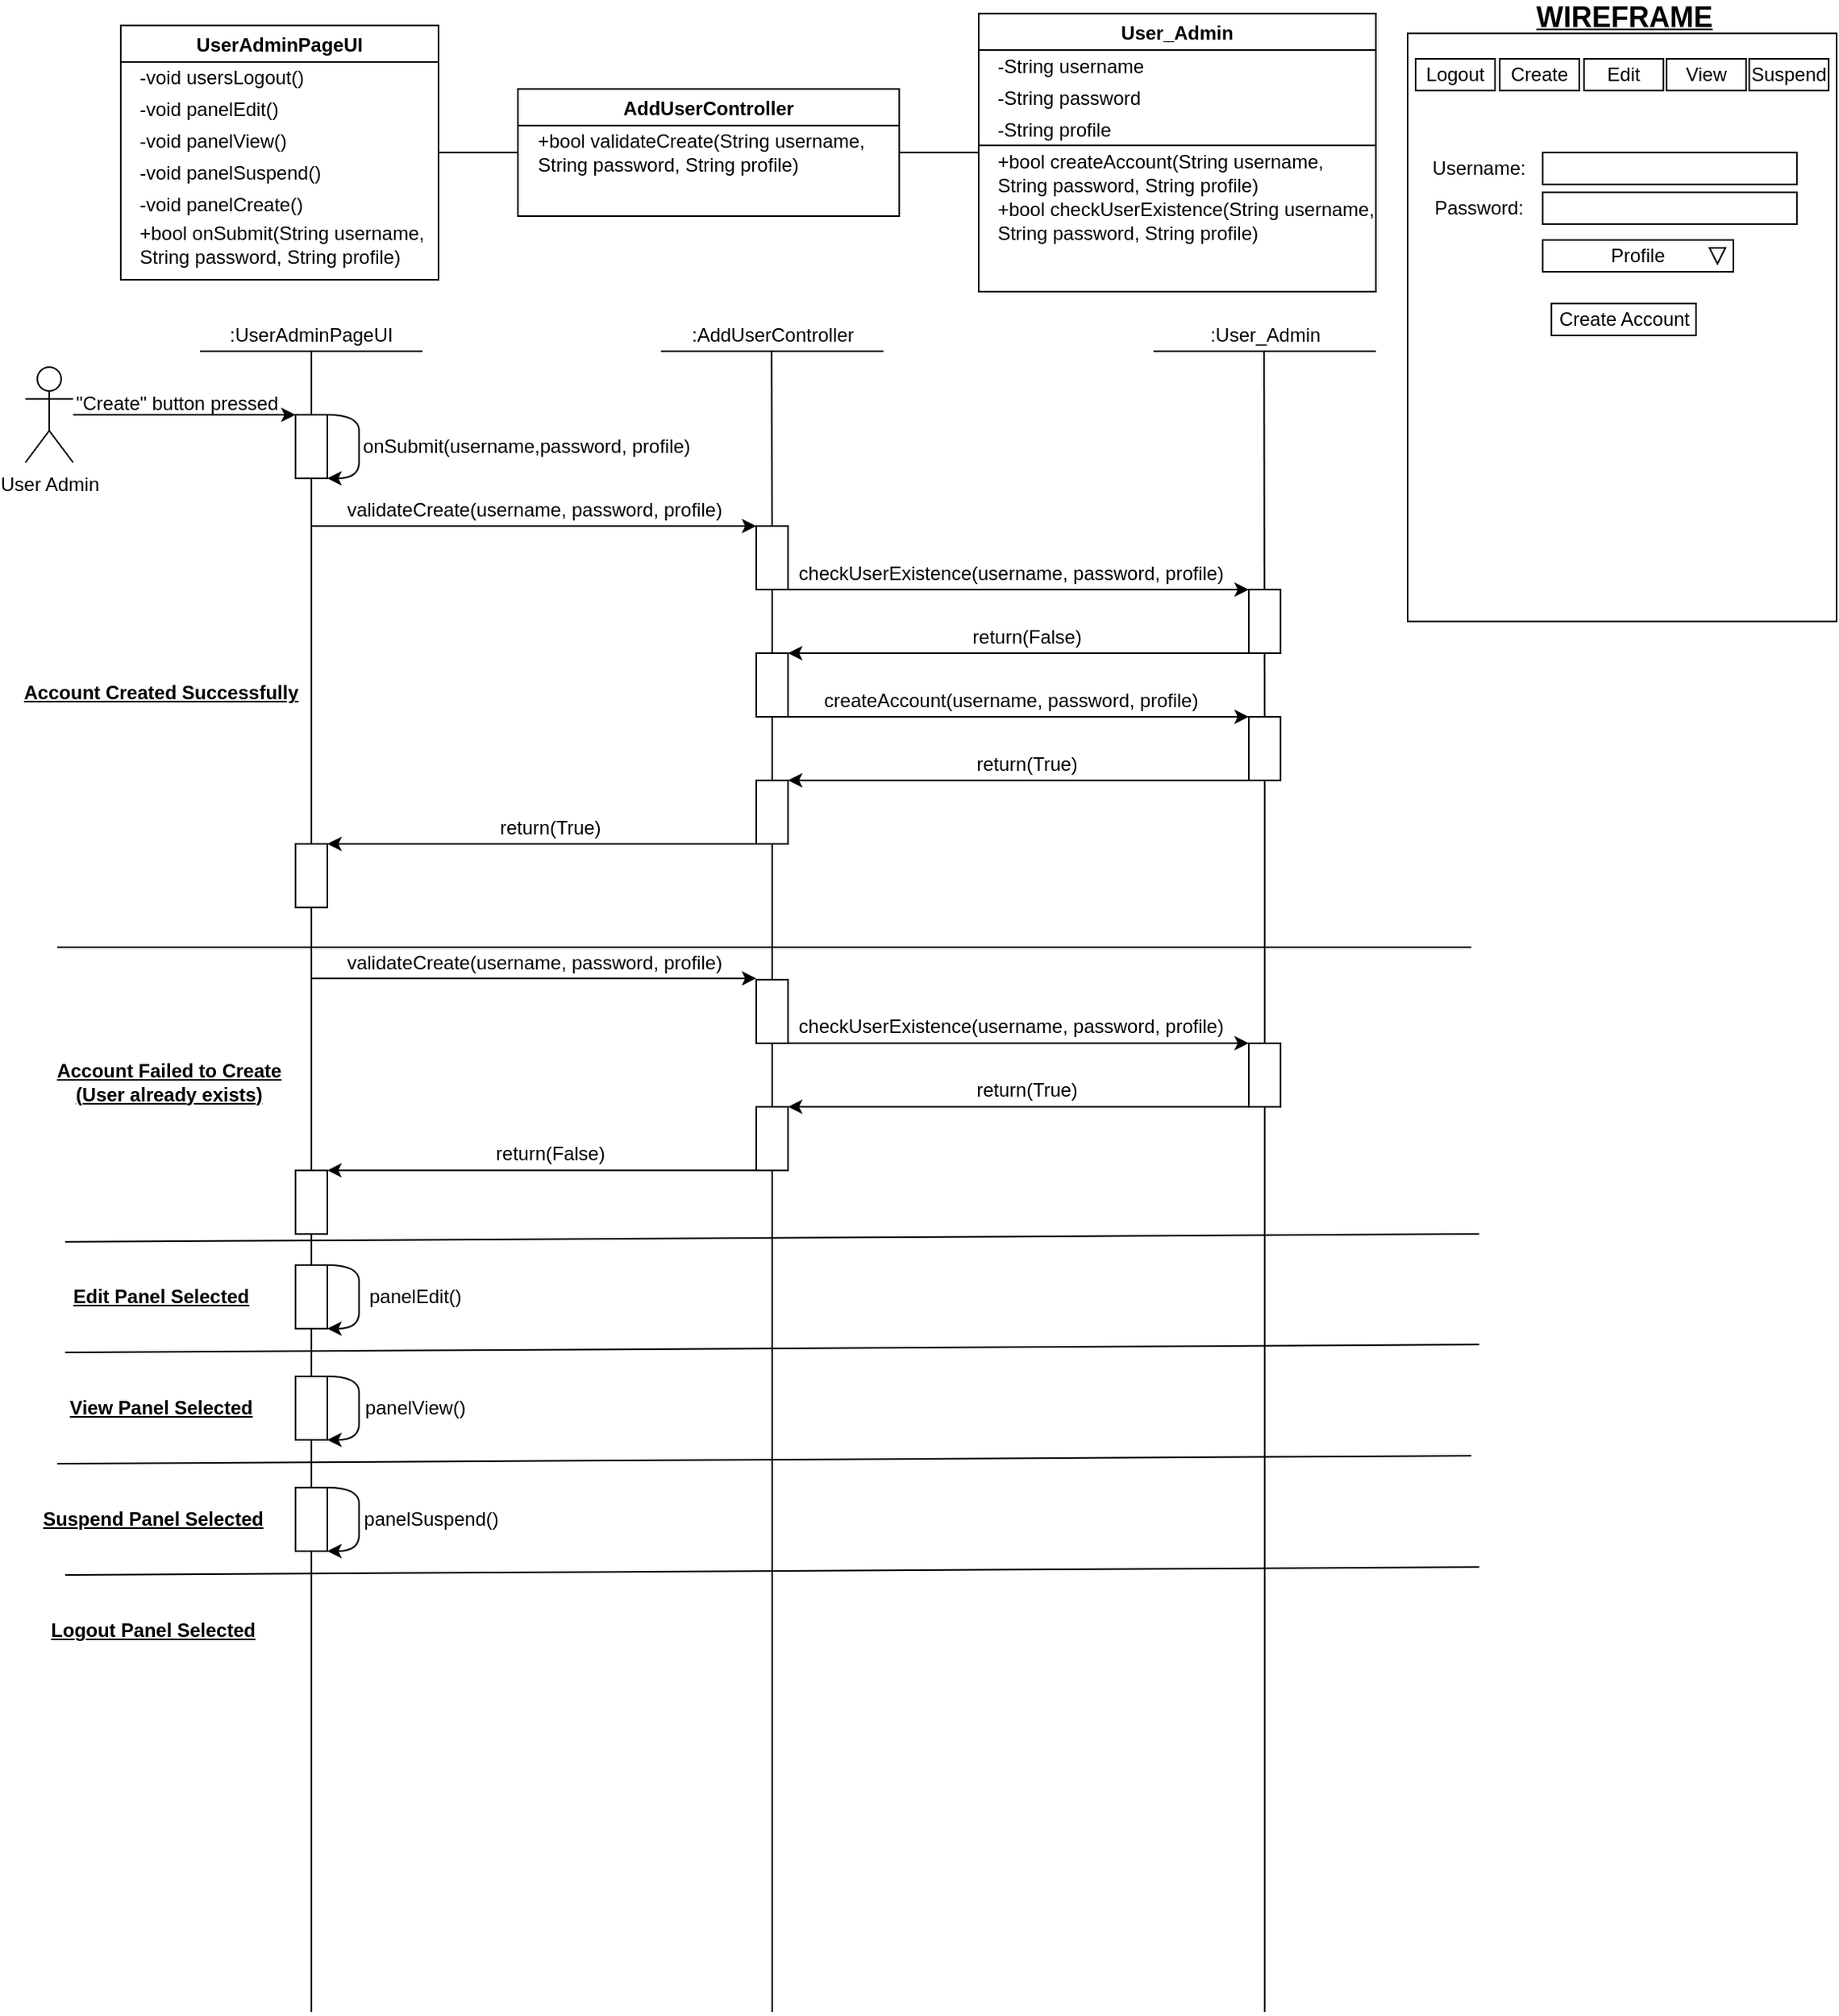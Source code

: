 <mxfile version="17.4.2" type="device"><diagram id="1YwtTbQ3Z7pTjlXF4-N0" name="Page-1"><mxGraphModel dx="1165" dy="754" grid="1" gridSize="10" guides="1" tooltips="1" connect="1" arrows="1" fold="1" page="1" pageScale="1" pageWidth="1169" pageHeight="827" math="0" shadow="0"><root><mxCell id="0"/><mxCell id="1" parent="0"/><mxCell id="haLUxBjH6cShnl7Ug6Ql-2" value="UserAdminPageUI" style="swimlane;" parent="1" vertex="1"><mxGeometry x="80" y="20" width="200" height="160" as="geometry"/></mxCell><mxCell id="haLUxBjH6cShnl7Ug6Ql-7" value="-void panelCreate()" style="text;html=1;align=left;verticalAlign=middle;resizable=0;points=[];autosize=1;strokeColor=none;fillColor=none;" parent="haLUxBjH6cShnl7Ug6Ql-2" vertex="1"><mxGeometry x="10" y="103" width="120" height="20" as="geometry"/></mxCell><mxCell id="haLUxBjH6cShnl7Ug6Ql-12" value="-void usersLogout()" style="text;html=1;align=left;verticalAlign=middle;resizable=0;points=[];autosize=1;strokeColor=none;fillColor=none;" parent="haLUxBjH6cShnl7Ug6Ql-2" vertex="1"><mxGeometry x="10" y="23" width="120" height="20" as="geometry"/></mxCell><mxCell id="haLUxBjH6cShnl7Ug6Ql-16" value="-void panelEdit()" style="text;html=1;align=left;verticalAlign=middle;resizable=0;points=[];autosize=1;strokeColor=none;fillColor=none;" parent="haLUxBjH6cShnl7Ug6Ql-2" vertex="1"><mxGeometry x="10" y="43" width="100" height="20" as="geometry"/></mxCell><mxCell id="haLUxBjH6cShnl7Ug6Ql-18" value="-void panelView()" style="text;html=1;align=left;verticalAlign=middle;resizable=0;points=[];autosize=1;strokeColor=none;fillColor=none;" parent="haLUxBjH6cShnl7Ug6Ql-2" vertex="1"><mxGeometry x="10" y="63" width="110" height="20" as="geometry"/></mxCell><mxCell id="haLUxBjH6cShnl7Ug6Ql-19" value="-void panelSuspend()" style="text;html=1;align=left;verticalAlign=middle;resizable=0;points=[];autosize=1;strokeColor=none;fillColor=none;" parent="haLUxBjH6cShnl7Ug6Ql-2" vertex="1"><mxGeometry x="10" y="83" width="130" height="20" as="geometry"/></mxCell><mxCell id="haLUxBjH6cShnl7Ug6Ql-8" value="+bool onSubmit(String username,&lt;br&gt;String password, String profile)" style="text;html=1;align=left;verticalAlign=middle;resizable=0;points=[];autosize=1;strokeColor=none;fillColor=none;" parent="haLUxBjH6cShnl7Ug6Ql-2" vertex="1"><mxGeometry x="10" y="123" width="190" height="30" as="geometry"/></mxCell><mxCell id="haLUxBjH6cShnl7Ug6Ql-3" value="AddUserController" style="swimlane;" parent="1" vertex="1"><mxGeometry x="330" y="60" width="240" height="80" as="geometry"/></mxCell><mxCell id="haLUxBjH6cShnl7Ug6Ql-6" value="&lt;div style=&quot;text-align: left&quot;&gt;&lt;span&gt;+bool validateCreate(&lt;/span&gt;&lt;span&gt;String username,&lt;/span&gt;&lt;/div&gt;&lt;div style=&quot;text-align: left&quot;&gt;&lt;span&gt;String password,&amp;nbsp;&lt;/span&gt;&lt;span&gt;String profile)&lt;/span&gt;&lt;/div&gt;" style="text;html=1;align=center;verticalAlign=middle;resizable=0;points=[];autosize=1;strokeColor=none;fillColor=none;" parent="haLUxBjH6cShnl7Ug6Ql-3" vertex="1"><mxGeometry x="5" y="25" width="220" height="30" as="geometry"/></mxCell><mxCell id="haLUxBjH6cShnl7Ug6Ql-4" value="User_Admin" style="swimlane;" parent="1" vertex="1"><mxGeometry x="620" y="12.5" width="250" height="175" as="geometry"/></mxCell><mxCell id="haLUxBjH6cShnl7Ug6Ql-20" value="-String username" style="text;html=1;align=left;verticalAlign=middle;resizable=0;points=[];autosize=1;strokeColor=none;fillColor=none;" parent="haLUxBjH6cShnl7Ug6Ql-4" vertex="1"><mxGeometry x="10" y="23" width="110" height="20" as="geometry"/></mxCell><mxCell id="haLUxBjH6cShnl7Ug6Ql-21" value="-String password" style="text;html=1;align=left;verticalAlign=middle;resizable=0;points=[];autosize=1;strokeColor=none;fillColor=none;" parent="haLUxBjH6cShnl7Ug6Ql-4" vertex="1"><mxGeometry x="10" y="43" width="110" height="20" as="geometry"/></mxCell><mxCell id="haLUxBjH6cShnl7Ug6Ql-22" value="-String profile" style="text;html=1;align=left;verticalAlign=middle;resizable=0;points=[];autosize=1;strokeColor=none;fillColor=none;" parent="haLUxBjH6cShnl7Ug6Ql-4" vertex="1"><mxGeometry x="10" y="63" width="90" height="20" as="geometry"/></mxCell><mxCell id="haLUxBjH6cShnl7Ug6Ql-23" value="" style="endArrow=none;html=1;rounded=0;" parent="haLUxBjH6cShnl7Ug6Ql-4" edge="1"><mxGeometry width="50" height="50" relative="1" as="geometry"><mxPoint y="83" as="sourcePoint"/><mxPoint x="250" y="83" as="targetPoint"/></mxGeometry></mxCell><mxCell id="haLUxBjH6cShnl7Ug6Ql-24" value="+bool createAccount(String username,&lt;br&gt;String password, String profile)" style="text;html=1;align=left;verticalAlign=middle;resizable=0;points=[];autosize=1;strokeColor=none;fillColor=none;" parent="haLUxBjH6cShnl7Ug6Ql-4" vertex="1"><mxGeometry x="10" y="85" width="220" height="30" as="geometry"/></mxCell><mxCell id="haLUxBjH6cShnl7Ug6Ql-49" value="+bool checkUserExistence(String username,&lt;br&gt;&lt;div style=&quot;text-align: left&quot;&gt;&lt;span&gt;String password, String profile)&lt;/span&gt;&lt;/div&gt;" style="text;html=1;align=center;verticalAlign=middle;resizable=0;points=[];autosize=1;strokeColor=none;fillColor=none;" parent="haLUxBjH6cShnl7Ug6Ql-4" vertex="1"><mxGeometry x="5" y="115" width="250" height="30" as="geometry"/></mxCell><mxCell id="haLUxBjH6cShnl7Ug6Ql-25" value="" style="endArrow=none;html=1;rounded=0;exitX=1;exitY=0.5;exitDx=0;exitDy=0;entryX=0;entryY=0.5;entryDx=0;entryDy=0;" parent="1" source="haLUxBjH6cShnl7Ug6Ql-2" target="haLUxBjH6cShnl7Ug6Ql-3" edge="1"><mxGeometry width="50" height="50" relative="1" as="geometry"><mxPoint x="570" y="330" as="sourcePoint"/><mxPoint x="620" y="280" as="targetPoint"/></mxGeometry></mxCell><mxCell id="haLUxBjH6cShnl7Ug6Ql-26" value="" style="endArrow=none;html=1;rounded=0;entryX=0;entryY=0.5;entryDx=0;entryDy=0;exitX=1;exitY=0.5;exitDx=0;exitDy=0;" parent="1" source="haLUxBjH6cShnl7Ug6Ql-3" target="haLUxBjH6cShnl7Ug6Ql-4" edge="1"><mxGeometry width="50" height="50" relative="1" as="geometry"><mxPoint x="570" y="150" as="sourcePoint"/><mxPoint x="570" y="180" as="targetPoint"/></mxGeometry></mxCell><mxCell id="haLUxBjH6cShnl7Ug6Ql-70" style="edgeStyle=orthogonalEdgeStyle;rounded=0;orthogonalLoop=1;jettySize=auto;html=1;" parent="1" source="haLUxBjH6cShnl7Ug6Ql-27" edge="1"><mxGeometry relative="1" as="geometry"><mxPoint x="190" y="265" as="targetPoint"/></mxGeometry></mxCell><mxCell id="haLUxBjH6cShnl7Ug6Ql-27" value="User Admin" style="shape=umlActor;verticalLabelPosition=bottom;verticalAlign=top;html=1;outlineConnect=0;" parent="1" vertex="1"><mxGeometry x="20" y="235" width="30" height="60" as="geometry"/></mxCell><mxCell id="haLUxBjH6cShnl7Ug6Ql-29" value=":UserAdminPageUI" style="text;html=1;strokeColor=none;fillColor=none;align=center;verticalAlign=middle;whiteSpace=wrap;rounded=0;" parent="1" vertex="1"><mxGeometry x="170" y="200" width="60" height="30" as="geometry"/></mxCell><mxCell id="haLUxBjH6cShnl7Ug6Ql-30" value=":AddUserController" style="text;html=1;align=center;verticalAlign=middle;resizable=0;points=[];autosize=1;strokeColor=none;fillColor=none;" parent="1" vertex="1"><mxGeometry x="430" y="205" width="120" height="20" as="geometry"/></mxCell><mxCell id="haLUxBjH6cShnl7Ug6Ql-31" value=":User_Admin" style="text;html=1;align=center;verticalAlign=middle;resizable=0;points=[];autosize=1;strokeColor=none;fillColor=none;" parent="1" vertex="1"><mxGeometry x="760" y="205" width="80" height="20" as="geometry"/></mxCell><mxCell id="haLUxBjH6cShnl7Ug6Ql-32" value="" style="endArrow=none;html=1;rounded=0;" parent="1" edge="1"><mxGeometry width="50" height="50" relative="1" as="geometry"><mxPoint x="130" y="225" as="sourcePoint"/><mxPoint x="270" y="225" as="targetPoint"/></mxGeometry></mxCell><mxCell id="haLUxBjH6cShnl7Ug6Ql-33" value="" style="endArrow=none;html=1;rounded=0;" parent="1" edge="1"><mxGeometry width="50" height="50" relative="1" as="geometry"><mxPoint x="420" y="225" as="sourcePoint"/><mxPoint x="560" y="225" as="targetPoint"/></mxGeometry></mxCell><mxCell id="haLUxBjH6cShnl7Ug6Ql-34" value="" style="endArrow=none;html=1;rounded=0;" parent="1" edge="1"><mxGeometry width="50" height="50" relative="1" as="geometry"><mxPoint x="730" y="225" as="sourcePoint"/><mxPoint x="870" y="225" as="targetPoint"/></mxGeometry></mxCell><mxCell id="haLUxBjH6cShnl7Ug6Ql-36" value="" style="endArrow=none;html=1;rounded=0;startArrow=none;" parent="1" source="haLUxBjH6cShnl7Ug6Ql-47" edge="1"><mxGeometry width="50" height="50" relative="1" as="geometry"><mxPoint x="489.64" y="715" as="sourcePoint"/><mxPoint x="489.64" y="225" as="targetPoint"/></mxGeometry></mxCell><mxCell id="haLUxBjH6cShnl7Ug6Ql-37" value="" style="endArrow=none;html=1;rounded=0;startArrow=none;" parent="1" source="haLUxBjH6cShnl7Ug6Ql-56" edge="1"><mxGeometry width="50" height="50" relative="1" as="geometry"><mxPoint x="799.64" y="715" as="sourcePoint"/><mxPoint x="799.64" y="225" as="targetPoint"/></mxGeometry></mxCell><mxCell id="haLUxBjH6cShnl7Ug6Ql-39" value="" style="endArrow=none;html=1;rounded=0;startArrow=none;" parent="1" edge="1"><mxGeometry width="50" height="50" relative="1" as="geometry"><mxPoint x="200" y="560" as="sourcePoint"/><mxPoint x="200" y="225" as="targetPoint"/></mxGeometry></mxCell><mxCell id="haLUxBjH6cShnl7Ug6Ql-41" value="&quot;Create&quot; button pressed" style="text;html=1;align=center;verticalAlign=middle;resizable=0;points=[];autosize=1;strokeColor=none;fillColor=none;" parent="1" vertex="1"><mxGeometry x="45" y="248" width="140" height="20" as="geometry"/></mxCell><mxCell id="haLUxBjH6cShnl7Ug6Ql-42" value="" style="rounded=0;whiteSpace=wrap;html=1;" parent="1" vertex="1"><mxGeometry x="190" y="265" width="20" height="40" as="geometry"/></mxCell><mxCell id="haLUxBjH6cShnl7Ug6Ql-43" value="" style="curved=1;endArrow=classic;html=1;rounded=0;entryX=1;entryY=1;entryDx=0;entryDy=0;exitX=1;exitY=0;exitDx=0;exitDy=0;" parent="1" source="haLUxBjH6cShnl7Ug6Ql-42" target="haLUxBjH6cShnl7Ug6Ql-42" edge="1"><mxGeometry width="50" height="50" relative="1" as="geometry"><mxPoint x="210" y="325" as="sourcePoint"/><mxPoint x="260" y="275" as="targetPoint"/><Array as="points"><mxPoint x="230" y="265"/><mxPoint x="230" y="285"/><mxPoint x="230" y="305"/></Array></mxGeometry></mxCell><mxCell id="haLUxBjH6cShnl7Ug6Ql-44" value="&lt;span style=&quot;text-align: left&quot;&gt;onSubmit(username,&lt;/span&gt;&lt;span style=&quot;text-align: left&quot;&gt;password, profile)&lt;/span&gt;" style="text;html=1;align=center;verticalAlign=middle;resizable=0;points=[];autosize=1;strokeColor=none;fillColor=none;" parent="1" vertex="1"><mxGeometry x="225" y="275" width="220" height="20" as="geometry"/></mxCell><mxCell id="haLUxBjH6cShnl7Ug6Ql-45" value="" style="endArrow=classic;html=1;rounded=0;entryX=0;entryY=0;entryDx=0;entryDy=0;" parent="1" target="haLUxBjH6cShnl7Ug6Ql-47" edge="1"><mxGeometry width="50" height="50" relative="1" as="geometry"><mxPoint x="200" y="335" as="sourcePoint"/><mxPoint x="490" y="335" as="targetPoint"/></mxGeometry></mxCell><mxCell id="haLUxBjH6cShnl7Ug6Ql-46" value="validateCreate(username, password, profile)" style="text;html=1;align=center;verticalAlign=middle;resizable=0;points=[];autosize=1;strokeColor=none;fillColor=none;" parent="1" vertex="1"><mxGeometry x="215" y="315" width="250" height="20" as="geometry"/></mxCell><mxCell id="haLUxBjH6cShnl7Ug6Ql-51" style="edgeStyle=orthogonalEdgeStyle;rounded=0;orthogonalLoop=1;jettySize=auto;html=1;exitX=1;exitY=1;exitDx=0;exitDy=0;entryX=0;entryY=0;entryDx=0;entryDy=0;" parent="1" source="haLUxBjH6cShnl7Ug6Ql-47" target="haLUxBjH6cShnl7Ug6Ql-50" edge="1"><mxGeometry relative="1" as="geometry"><Array as="points"><mxPoint x="570" y="375"/><mxPoint x="570" y="375"/></Array></mxGeometry></mxCell><mxCell id="haLUxBjH6cShnl7Ug6Ql-47" value="" style="rounded=0;whiteSpace=wrap;html=1;" parent="1" vertex="1"><mxGeometry x="480" y="335" width="20" height="40" as="geometry"/></mxCell><mxCell id="haLUxBjH6cShnl7Ug6Ql-48" value="" style="endArrow=none;html=1;rounded=0;startArrow=none;" parent="1" source="haLUxBjH6cShnl7Ug6Ql-78" target="haLUxBjH6cShnl7Ug6Ql-47" edge="1"><mxGeometry width="50" height="50" relative="1" as="geometry"><mxPoint x="490" y="870" as="sourcePoint"/><mxPoint x="489.64" y="225" as="targetPoint"/></mxGeometry></mxCell><mxCell id="haLUxBjH6cShnl7Ug6Ql-54" style="edgeStyle=orthogonalEdgeStyle;rounded=0;orthogonalLoop=1;jettySize=auto;html=1;exitX=0;exitY=1;exitDx=0;exitDy=0;entryX=1;entryY=0;entryDx=0;entryDy=0;" parent="1" source="haLUxBjH6cShnl7Ug6Ql-50" target="haLUxBjH6cShnl7Ug6Ql-53" edge="1"><mxGeometry relative="1" as="geometry"><Array as="points"><mxPoint x="720" y="415"/><mxPoint x="720" y="415"/></Array></mxGeometry></mxCell><mxCell id="haLUxBjH6cShnl7Ug6Ql-50" value="" style="rounded=0;whiteSpace=wrap;html=1;" parent="1" vertex="1"><mxGeometry x="790" y="375" width="20" height="40" as="geometry"/></mxCell><mxCell id="haLUxBjH6cShnl7Ug6Ql-52" value="checkUserExistence(username, password, profile)" style="text;html=1;align=center;verticalAlign=middle;resizable=0;points=[];autosize=1;strokeColor=none;fillColor=none;" parent="1" vertex="1"><mxGeometry x="500" y="355" width="280" height="20" as="geometry"/></mxCell><mxCell id="haLUxBjH6cShnl7Ug6Ql-58" style="edgeStyle=orthogonalEdgeStyle;rounded=0;orthogonalLoop=1;jettySize=auto;html=1;exitX=1;exitY=1;exitDx=0;exitDy=0;entryX=0;entryY=0;entryDx=0;entryDy=0;" parent="1" source="haLUxBjH6cShnl7Ug6Ql-53" target="haLUxBjH6cShnl7Ug6Ql-56" edge="1"><mxGeometry relative="1" as="geometry"><Array as="points"><mxPoint x="570" y="455"/><mxPoint x="570" y="455"/></Array></mxGeometry></mxCell><mxCell id="haLUxBjH6cShnl7Ug6Ql-53" value="" style="rounded=0;whiteSpace=wrap;html=1;" parent="1" vertex="1"><mxGeometry x="480" y="415" width="20" height="40" as="geometry"/></mxCell><mxCell id="haLUxBjH6cShnl7Ug6Ql-55" value="return(False)" style="text;html=1;align=center;verticalAlign=middle;resizable=0;points=[];autosize=1;strokeColor=none;fillColor=none;" parent="1" vertex="1"><mxGeometry x="610" y="395" width="80" height="20" as="geometry"/></mxCell><mxCell id="haLUxBjH6cShnl7Ug6Ql-56" value="" style="rounded=0;whiteSpace=wrap;html=1;" parent="1" vertex="1"><mxGeometry x="790" y="455" width="20" height="40" as="geometry"/></mxCell><mxCell id="haLUxBjH6cShnl7Ug6Ql-57" value="" style="endArrow=none;html=1;rounded=0;" parent="1" target="haLUxBjH6cShnl7Ug6Ql-56" edge="1"><mxGeometry width="50" height="50" relative="1" as="geometry"><mxPoint x="800" y="1270" as="sourcePoint"/><mxPoint x="799.64" y="225" as="targetPoint"/></mxGeometry></mxCell><mxCell id="haLUxBjH6cShnl7Ug6Ql-59" value="createAccount(username, password, profile)" style="text;html=1;align=center;verticalAlign=middle;resizable=0;points=[];autosize=1;strokeColor=none;fillColor=none;" parent="1" vertex="1"><mxGeometry x="515" y="435" width="250" height="20" as="geometry"/></mxCell><mxCell id="haLUxBjH6cShnl7Ug6Ql-61" style="edgeStyle=orthogonalEdgeStyle;rounded=0;orthogonalLoop=1;jettySize=auto;html=1;exitX=0;exitY=1;exitDx=0;exitDy=0;entryX=1;entryY=0;entryDx=0;entryDy=0;" parent="1" target="haLUxBjH6cShnl7Ug6Ql-62" edge="1"><mxGeometry relative="1" as="geometry"><mxPoint x="790" y="495" as="sourcePoint"/><Array as="points"><mxPoint x="720" y="495"/><mxPoint x="720" y="495"/></Array></mxGeometry></mxCell><mxCell id="haLUxBjH6cShnl7Ug6Ql-62" value="" style="rounded=0;whiteSpace=wrap;html=1;" parent="1" vertex="1"><mxGeometry x="480" y="495" width="20" height="40" as="geometry"/></mxCell><mxCell id="haLUxBjH6cShnl7Ug6Ql-63" value="return(True)" style="text;html=1;align=center;verticalAlign=middle;resizable=0;points=[];autosize=1;strokeColor=none;fillColor=none;" parent="1" vertex="1"><mxGeometry x="610" y="475" width="80" height="20" as="geometry"/></mxCell><mxCell id="haLUxBjH6cShnl7Ug6Ql-64" style="edgeStyle=orthogonalEdgeStyle;rounded=0;orthogonalLoop=1;jettySize=auto;html=1;exitX=0;exitY=1;exitDx=0;exitDy=0;entryX=1;entryY=0;entryDx=0;entryDy=0;" parent="1" target="haLUxBjH6cShnl7Ug6Ql-65" edge="1"><mxGeometry relative="1" as="geometry"><mxPoint x="480" y="535" as="sourcePoint"/><Array as="points"><mxPoint x="410" y="535"/><mxPoint x="410" y="535"/></Array></mxGeometry></mxCell><mxCell id="haLUxBjH6cShnl7Ug6Ql-66" value="return(True)" style="text;html=1;align=center;verticalAlign=middle;resizable=0;points=[];autosize=1;strokeColor=none;fillColor=none;" parent="1" vertex="1"><mxGeometry x="310" y="515" width="80" height="20" as="geometry"/></mxCell><mxCell id="haLUxBjH6cShnl7Ug6Ql-65" value="" style="rounded=0;whiteSpace=wrap;html=1;" parent="1" vertex="1"><mxGeometry x="190" y="535" width="20" height="40" as="geometry"/></mxCell><mxCell id="haLUxBjH6cShnl7Ug6Ql-67" value="" style="endArrow=none;html=1;rounded=0;startArrow=none;" parent="1" source="haLUxBjH6cShnl7Ug6Ql-88" target="haLUxBjH6cShnl7Ug6Ql-65" edge="1"><mxGeometry width="50" height="50" relative="1" as="geometry"><mxPoint x="200" y="880" as="sourcePoint"/><mxPoint x="200" y="285" as="targetPoint"/></mxGeometry></mxCell><mxCell id="haLUxBjH6cShnl7Ug6Ql-68" value="" style="endArrow=none;html=1;rounded=0;" parent="1" edge="1"><mxGeometry width="50" height="50" relative="1" as="geometry"><mxPoint x="40" y="600" as="sourcePoint"/><mxPoint x="930" y="600" as="targetPoint"/></mxGeometry></mxCell><mxCell id="haLUxBjH6cShnl7Ug6Ql-69" value="Account Created Successfully" style="text;html=1;align=center;verticalAlign=middle;resizable=0;points=[];autosize=1;strokeColor=none;fillColor=none;fontStyle=5" parent="1" vertex="1"><mxGeometry x="10" y="430" width="190" height="20" as="geometry"/></mxCell><mxCell id="haLUxBjH6cShnl7Ug6Ql-71" value="Account Failed to Create&lt;br&gt;(User already exists)" style="text;html=1;align=center;verticalAlign=middle;resizable=0;points=[];autosize=1;strokeColor=none;fillColor=none;fontStyle=5" parent="1" vertex="1"><mxGeometry x="30" y="670.42" width="160" height="30" as="geometry"/></mxCell><mxCell id="haLUxBjH6cShnl7Ug6Ql-72" style="edgeStyle=orthogonalEdgeStyle;rounded=0;orthogonalLoop=1;jettySize=auto;html=1;exitX=1;exitY=1;exitDx=0;exitDy=0;entryX=0;entryY=0;entryDx=0;entryDy=0;" parent="1" source="haLUxBjH6cShnl7Ug6Ql-73" target="haLUxBjH6cShnl7Ug6Ql-75" edge="1"><mxGeometry relative="1" as="geometry"><Array as="points"><mxPoint x="570" y="660.42"/><mxPoint x="570" y="660.42"/></Array></mxGeometry></mxCell><mxCell id="haLUxBjH6cShnl7Ug6Ql-73" value="" style="rounded=0;whiteSpace=wrap;html=1;" parent="1" vertex="1"><mxGeometry x="480" y="620.42" width="20" height="40" as="geometry"/></mxCell><mxCell id="haLUxBjH6cShnl7Ug6Ql-74" style="edgeStyle=orthogonalEdgeStyle;rounded=0;orthogonalLoop=1;jettySize=auto;html=1;exitX=0;exitY=1;exitDx=0;exitDy=0;entryX=1;entryY=0;entryDx=0;entryDy=0;" parent="1" source="haLUxBjH6cShnl7Ug6Ql-75" edge="1"><mxGeometry relative="1" as="geometry"><mxPoint x="500" y="700.42" as="targetPoint"/><Array as="points"><mxPoint x="720" y="700.42"/><mxPoint x="720" y="700.42"/></Array></mxGeometry></mxCell><mxCell id="haLUxBjH6cShnl7Ug6Ql-75" value="" style="rounded=0;whiteSpace=wrap;html=1;" parent="1" vertex="1"><mxGeometry x="790" y="660.42" width="20" height="40" as="geometry"/></mxCell><mxCell id="haLUxBjH6cShnl7Ug6Ql-76" value="checkUserExistence(username, password, profile)" style="text;html=1;align=center;verticalAlign=middle;resizable=0;points=[];autosize=1;strokeColor=none;fillColor=none;" parent="1" vertex="1"><mxGeometry x="500" y="640.42" width="280" height="20" as="geometry"/></mxCell><mxCell id="haLUxBjH6cShnl7Ug6Ql-77" value="return(True)" style="text;html=1;align=center;verticalAlign=middle;resizable=0;points=[];autosize=1;strokeColor=none;fillColor=none;" parent="1" vertex="1"><mxGeometry x="610" y="680.42" width="80" height="20" as="geometry"/></mxCell><mxCell id="haLUxBjH6cShnl7Ug6Ql-84" style="edgeStyle=orthogonalEdgeStyle;rounded=0;orthogonalLoop=1;jettySize=auto;html=1;exitX=0;exitY=1;exitDx=0;exitDy=0;entryX=1;entryY=0;entryDx=0;entryDy=0;" parent="1" source="haLUxBjH6cShnl7Ug6Ql-78" target="haLUxBjH6cShnl7Ug6Ql-88" edge="1"><mxGeometry relative="1" as="geometry"><mxPoint x="200" y="740.167" as="targetPoint"/><Array as="points"><mxPoint x="345" y="740"/><mxPoint x="210" y="740"/></Array></mxGeometry></mxCell><mxCell id="haLUxBjH6cShnl7Ug6Ql-78" value="" style="rounded=0;whiteSpace=wrap;html=1;" parent="1" vertex="1"><mxGeometry x="480" y="700.42" width="20" height="40" as="geometry"/></mxCell><mxCell id="haLUxBjH6cShnl7Ug6Ql-81" value="" style="endArrow=none;html=1;rounded=0;" parent="1" target="haLUxBjH6cShnl7Ug6Ql-78" edge="1"><mxGeometry width="50" height="50" relative="1" as="geometry"><mxPoint x="490" y="1270" as="sourcePoint"/><mxPoint x="490" y="395" as="targetPoint"/></mxGeometry></mxCell><mxCell id="haLUxBjH6cShnl7Ug6Ql-82" value="" style="endArrow=classic;html=1;rounded=0;entryX=0;entryY=0;entryDx=0;entryDy=0;" parent="1" edge="1"><mxGeometry width="50" height="50" relative="1" as="geometry"><mxPoint x="200" y="619.59" as="sourcePoint"/><mxPoint x="480" y="619.59" as="targetPoint"/></mxGeometry></mxCell><mxCell id="haLUxBjH6cShnl7Ug6Ql-83" value="validateCreate(username, password, profile)" style="text;html=1;align=center;verticalAlign=middle;resizable=0;points=[];autosize=1;strokeColor=none;fillColor=none;" parent="1" vertex="1"><mxGeometry x="215" y="599.59" width="250" height="20" as="geometry"/></mxCell><mxCell id="haLUxBjH6cShnl7Ug6Ql-86" value="return(False)" style="text;html=1;align=center;verticalAlign=middle;resizable=0;points=[];autosize=1;strokeColor=none;fillColor=none;" parent="1" vertex="1"><mxGeometry x="310" y="720.42" width="80" height="20" as="geometry"/></mxCell><mxCell id="haLUxBjH6cShnl7Ug6Ql-87" value="" style="endArrow=none;html=1;rounded=0;" parent="1" edge="1"><mxGeometry width="50" height="50" relative="1" as="geometry"><mxPoint x="45" y="785.42" as="sourcePoint"/><mxPoint x="935" y="780.42" as="targetPoint"/></mxGeometry></mxCell><mxCell id="haLUxBjH6cShnl7Ug6Ql-88" value="" style="rounded=0;whiteSpace=wrap;html=1;" parent="1" vertex="1"><mxGeometry x="190" y="740.42" width="20" height="40" as="geometry"/></mxCell><mxCell id="haLUxBjH6cShnl7Ug6Ql-89" value="" style="endArrow=none;html=1;rounded=0;" parent="1" target="haLUxBjH6cShnl7Ug6Ql-88" edge="1"><mxGeometry width="50" height="50" relative="1" as="geometry"><mxPoint x="200" y="1270" as="sourcePoint"/><mxPoint x="200" y="595" as="targetPoint"/></mxGeometry></mxCell><mxCell id="haLUxBjH6cShnl7Ug6Ql-90" value="Edit Panel Selected" style="text;html=1;align=center;verticalAlign=middle;resizable=0;points=[];autosize=1;strokeColor=none;fillColor=none;fontStyle=5" parent="1" vertex="1"><mxGeometry x="40" y="810" width="130" height="20" as="geometry"/></mxCell><mxCell id="haLUxBjH6cShnl7Ug6Ql-91" value="View Panel Selected" style="text;html=1;align=center;verticalAlign=middle;resizable=0;points=[];autosize=1;strokeColor=none;fillColor=none;fontStyle=5" parent="1" vertex="1"><mxGeometry x="40" y="880" width="130" height="20" as="geometry"/></mxCell><mxCell id="haLUxBjH6cShnl7Ug6Ql-92" value="Suspend Panel Selected" style="text;html=1;align=center;verticalAlign=middle;resizable=0;points=[];autosize=1;strokeColor=none;fillColor=none;fontStyle=5" parent="1" vertex="1"><mxGeometry x="25" y="950" width="150" height="20" as="geometry"/></mxCell><mxCell id="haLUxBjH6cShnl7Ug6Ql-93" value="Logout Panel Selected" style="text;html=1;align=center;verticalAlign=middle;resizable=0;points=[];autosize=1;strokeColor=none;fillColor=none;fontStyle=5" parent="1" vertex="1"><mxGeometry x="30" y="1020" width="140" height="20" as="geometry"/></mxCell><mxCell id="haLUxBjH6cShnl7Ug6Ql-94" value="" style="endArrow=none;html=1;rounded=0;" parent="1" edge="1"><mxGeometry width="50" height="50" relative="1" as="geometry"><mxPoint x="45" y="855.0" as="sourcePoint"/><mxPoint x="935" y="850.0" as="targetPoint"/></mxGeometry></mxCell><mxCell id="haLUxBjH6cShnl7Ug6Ql-95" value="" style="endArrow=none;html=1;rounded=0;" parent="1" edge="1"><mxGeometry width="50" height="50" relative="1" as="geometry"><mxPoint x="40" y="925" as="sourcePoint"/><mxPoint x="930" y="920" as="targetPoint"/></mxGeometry></mxCell><mxCell id="haLUxBjH6cShnl7Ug6Ql-96" value="" style="endArrow=none;html=1;rounded=0;" parent="1" edge="1"><mxGeometry width="50" height="50" relative="1" as="geometry"><mxPoint x="45" y="995" as="sourcePoint"/><mxPoint x="935" y="990" as="targetPoint"/></mxGeometry></mxCell><mxCell id="haLUxBjH6cShnl7Ug6Ql-98" value="" style="rounded=0;whiteSpace=wrap;html=1;" parent="1" vertex="1"><mxGeometry x="190" y="800.0" width="20" height="40" as="geometry"/></mxCell><mxCell id="haLUxBjH6cShnl7Ug6Ql-99" value="" style="curved=1;endArrow=classic;html=1;rounded=0;entryX=1;entryY=1;entryDx=0;entryDy=0;exitX=1;exitY=0;exitDx=0;exitDy=0;" parent="1" source="haLUxBjH6cShnl7Ug6Ql-98" target="haLUxBjH6cShnl7Ug6Ql-98" edge="1"><mxGeometry width="50" height="50" relative="1" as="geometry"><mxPoint x="210" y="860.0" as="sourcePoint"/><mxPoint x="260" y="810.0" as="targetPoint"/><Array as="points"><mxPoint x="230" y="800.0"/><mxPoint x="230" y="820.0"/><mxPoint x="230" y="840.0"/></Array></mxGeometry></mxCell><mxCell id="haLUxBjH6cShnl7Ug6Ql-100" value="panelEdit()" style="text;html=1;align=center;verticalAlign=middle;resizable=0;points=[];autosize=1;strokeColor=none;fillColor=none;" parent="1" vertex="1"><mxGeometry x="230" y="810.0" width="70" height="20" as="geometry"/></mxCell><mxCell id="haLUxBjH6cShnl7Ug6Ql-101" value="" style="rounded=0;whiteSpace=wrap;html=1;" parent="1" vertex="1"><mxGeometry x="190" y="870.0" width="20" height="40" as="geometry"/></mxCell><mxCell id="haLUxBjH6cShnl7Ug6Ql-102" value="" style="curved=1;endArrow=classic;html=1;rounded=0;entryX=1;entryY=1;entryDx=0;entryDy=0;exitX=1;exitY=0;exitDx=0;exitDy=0;" parent="1" source="haLUxBjH6cShnl7Ug6Ql-101" target="haLUxBjH6cShnl7Ug6Ql-101" edge="1"><mxGeometry width="50" height="50" relative="1" as="geometry"><mxPoint x="210" y="930.0" as="sourcePoint"/><mxPoint x="260" y="880.0" as="targetPoint"/><Array as="points"><mxPoint x="230" y="870.0"/><mxPoint x="230" y="890.0"/><mxPoint x="230" y="910.0"/></Array></mxGeometry></mxCell><mxCell id="haLUxBjH6cShnl7Ug6Ql-103" value="panelView()" style="text;html=1;align=center;verticalAlign=middle;resizable=0;points=[];autosize=1;strokeColor=none;fillColor=none;" parent="1" vertex="1"><mxGeometry x="225" y="880.0" width="80" height="20" as="geometry"/></mxCell><mxCell id="haLUxBjH6cShnl7Ug6Ql-104" value="" style="rounded=0;whiteSpace=wrap;html=1;" parent="1" vertex="1"><mxGeometry x="190" y="940.0" width="20" height="40" as="geometry"/></mxCell><mxCell id="haLUxBjH6cShnl7Ug6Ql-105" value="" style="curved=1;endArrow=classic;html=1;rounded=0;entryX=1;entryY=1;entryDx=0;entryDy=0;exitX=1;exitY=0;exitDx=0;exitDy=0;" parent="1" source="haLUxBjH6cShnl7Ug6Ql-104" target="haLUxBjH6cShnl7Ug6Ql-104" edge="1"><mxGeometry width="50" height="50" relative="1" as="geometry"><mxPoint x="210" y="1000.0" as="sourcePoint"/><mxPoint x="260" y="950.0" as="targetPoint"/><Array as="points"><mxPoint x="230" y="940.0"/><mxPoint x="230" y="960.0"/><mxPoint x="230" y="980.0"/></Array></mxGeometry></mxCell><mxCell id="haLUxBjH6cShnl7Ug6Ql-106" value="panelSuspend()" style="text;html=1;align=center;verticalAlign=middle;resizable=0;points=[];autosize=1;strokeColor=none;fillColor=none;" parent="1" vertex="1"><mxGeometry x="225" y="950.0" width="100" height="20" as="geometry"/></mxCell><mxCell id="haLUxBjH6cShnl7Ug6Ql-109" value="" style="rounded=0;whiteSpace=wrap;html=1;" parent="1" vertex="1"><mxGeometry x="890" y="25" width="270" height="370" as="geometry"/></mxCell><mxCell id="haLUxBjH6cShnl7Ug6Ql-110" value="Logout" style="rounded=0;whiteSpace=wrap;html=1;" parent="1" vertex="1"><mxGeometry x="895" y="41" width="50" height="20" as="geometry"/></mxCell><mxCell id="haLUxBjH6cShnl7Ug6Ql-111" value="Create" style="rounded=0;whiteSpace=wrap;html=1;" parent="1" vertex="1"><mxGeometry x="948" y="41" width="50" height="20" as="geometry"/></mxCell><mxCell id="haLUxBjH6cShnl7Ug6Ql-112" value="Edit&lt;span style=&quot;color: rgba(0 , 0 , 0 , 0) ; font-family: monospace ; font-size: 0px&quot;&gt;%3CmxGraphModel%3E%3Croot%3E%3CmxCell%20id%3D%220%22%2F%3E%3CmxCell%20id%3D%221%22%20parent%3D%220%22%2F%3E%3CmxCell%20id%3D%222%22%20value%3D%22Create%22%20style%3D%22rounded%3D0%3BwhiteSpace%3Dwrap%3Bhtml%3D1%3B%22%20vertex%3D%221%22%20parent%3D%221%22%3E%3CmxGeometry%20x%3D%22966%22%20y%3D%2246%22%20width%3D%2270%22%20height%3D%2220%22%20as%3D%22geometry%22%2F%3E%3C%2FmxCell%3E%3C%2Froot%3E%3C%2FmxGraphModel%3E&lt;/span&gt;" style="rounded=0;whiteSpace=wrap;html=1;" parent="1" vertex="1"><mxGeometry x="1001" y="41" width="50" height="20" as="geometry"/></mxCell><mxCell id="haLUxBjH6cShnl7Ug6Ql-115" value="View" style="rounded=0;whiteSpace=wrap;html=1;" parent="1" vertex="1"><mxGeometry x="1053" y="41" width="50" height="20" as="geometry"/></mxCell><mxCell id="haLUxBjH6cShnl7Ug6Ql-116" value="Suspend" style="rounded=0;whiteSpace=wrap;html=1;" parent="1" vertex="1"><mxGeometry x="1105" y="41" width="50" height="20" as="geometry"/></mxCell><mxCell id="haLUxBjH6cShnl7Ug6Ql-117" value="Username:" style="text;html=1;strokeColor=none;fillColor=none;align=center;verticalAlign=middle;whiteSpace=wrap;rounded=0;" parent="1" vertex="1"><mxGeometry x="905" y="95" width="60" height="30" as="geometry"/></mxCell><mxCell id="haLUxBjH6cShnl7Ug6Ql-118" value="Password:" style="text;html=1;strokeColor=none;fillColor=none;align=center;verticalAlign=middle;whiteSpace=wrap;rounded=0;" parent="1" vertex="1"><mxGeometry x="905" y="120" width="60" height="30" as="geometry"/></mxCell><mxCell id="haLUxBjH6cShnl7Ug6Ql-119" value="" style="rounded=0;whiteSpace=wrap;html=1;" parent="1" vertex="1"><mxGeometry x="975" y="100" width="160" height="20" as="geometry"/></mxCell><mxCell id="haLUxBjH6cShnl7Ug6Ql-120" value="" style="rounded=0;whiteSpace=wrap;html=1;" parent="1" vertex="1"><mxGeometry x="975" y="125" width="160" height="20" as="geometry"/></mxCell><mxCell id="haLUxBjH6cShnl7Ug6Ql-121" value="Profile" style="rounded=0;whiteSpace=wrap;html=1;" parent="1" vertex="1"><mxGeometry x="975" y="155" width="120" height="20" as="geometry"/></mxCell><mxCell id="haLUxBjH6cShnl7Ug6Ql-122" value="" style="triangle;whiteSpace=wrap;html=1;rotation=90;" parent="1" vertex="1"><mxGeometry x="1080" y="160" width="10" height="10" as="geometry"/></mxCell><mxCell id="haLUxBjH6cShnl7Ug6Ql-123" value="Create Account" style="rounded=0;whiteSpace=wrap;html=1;" parent="1" vertex="1"><mxGeometry x="980.5" y="195" width="91" height="20" as="geometry"/></mxCell><mxCell id="haLUxBjH6cShnl7Ug6Ql-124" value="&lt;b&gt;&lt;u&gt;&lt;font style=&quot;font-size: 18px&quot;&gt;WIREFRAME&lt;/font&gt;&lt;/u&gt;&lt;/b&gt;" style="text;html=1;align=center;verticalAlign=middle;resizable=0;points=[];autosize=1;strokeColor=none;fillColor=none;" parent="1" vertex="1"><mxGeometry x="961" y="5" width="130" height="20" as="geometry"/></mxCell></root></mxGraphModel></diagram></mxfile>